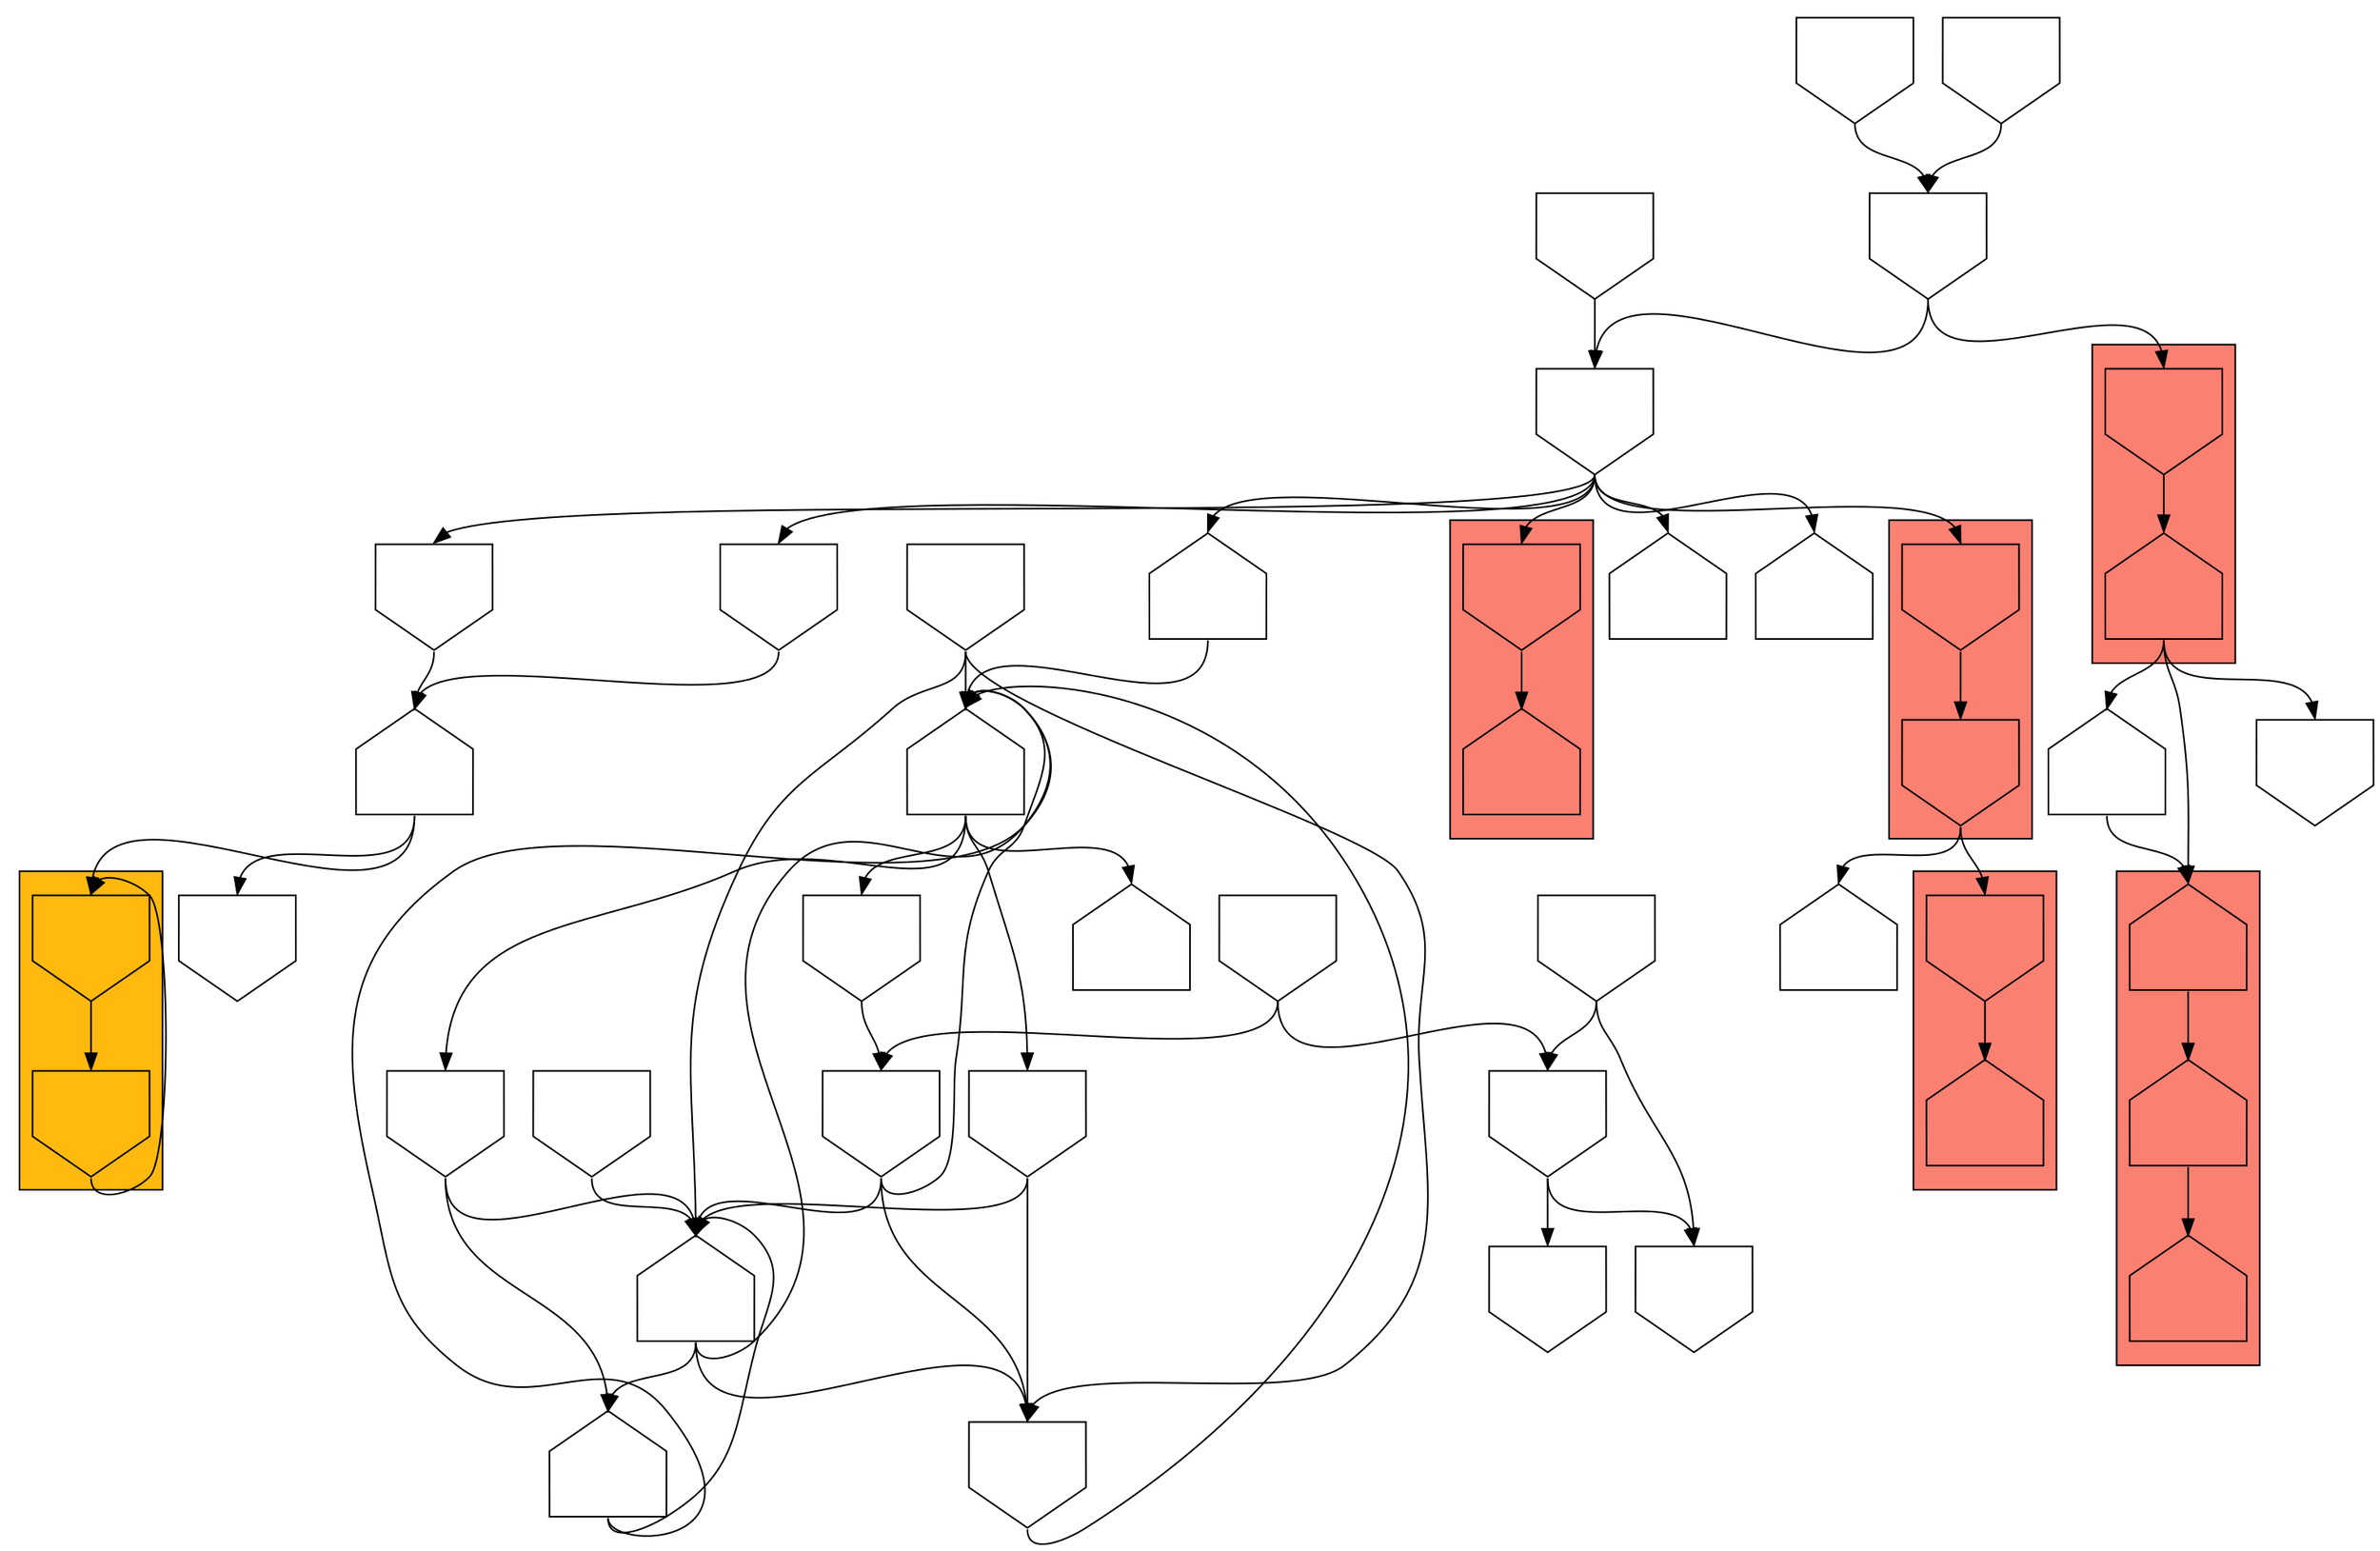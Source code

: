 digraph asm {
	edge [headport=n,tailport=s];
subgraph cluster_C16346_18527_19038 {
	16346 [label="",height=1,width=1,shape=house];
	18527 [label="",height=1,width=1,shape=house];
	19038 [label="",height=1,width=1,shape=house];
	style=filled;
	fillcolor=salmon;
}
subgraph cluster_C18115_15800 {
	18115 [label="",height=1,width=1,shape=invhouse];
	15800 [label="",height=1,width=1,shape=house];
	style=filled;
	fillcolor=salmon;
}
subgraph cluster_Y1016_20825 {
	1016 [label="",height=1,width=1,shape=invhouse];
	20825 [label="",height=1,width=1,shape=invhouse];
	style=filled;
	fillcolor=darkgoldenrod1;
}
subgraph cluster_C8591_17737 {
	8591 [label="",height=1,width=1,shape=invhouse];
	17737 [label="",height=1,width=1,shape=house];
	style=filled;
	fillcolor=salmon;
}
subgraph cluster_C20392_1668 {
	20392 [label="",height=1,width=1,shape=invhouse];
	1668 [label="",height=1,width=1,shape=invhouse];
	style=filled;
	fillcolor=salmon;
}
subgraph cluster_C8649_5145 {
	8649 [label="",height=1,width=1,shape=invhouse];
	5145 [label="",height=1,width=1,shape=house];
	style=filled;
	fillcolor=salmon;
}
	16131 [label="",height=1,width=1,shape=house];
	17258 [label="",height=1,width=1,shape=invhouse];
	815 [label="",height=1,width=1,shape=invhouse];
	4856 [label="",height=1,width=1,shape=invhouse];
	2056 [label="",height=1,width=1,shape=house];
	3971 [label="",height=1,width=1,shape=invhouse];
	2723 [label="",height=1,width=1,shape=house];
	14476 [label="",height=1,width=1,shape=invhouse];
	20617 [label="",height=1,width=1,shape=invhouse];
	6337 [label="",height=1,width=1,shape=house];
	9410 [label="",height=1,width=1,shape=house];
	3392 [label="",height=1,width=1,shape=house];
	2974 [label="",height=1,width=1,shape=house];
	4108 [label="",height=1,width=1,shape=invhouse];
	15796 [label="",height=1,width=1,shape=invhouse];
	1484 [label="",height=1,width=1,shape=invhouse];
	17054 [label="",height=1,width=1,shape=house];
	19806 [label="",height=1,width=1,shape=house];
	4523 [label="",height=1,width=1,shape=invhouse];
	2882 [label="",height=1,width=1,shape=invhouse];
	7801 [label="",height=1,width=1,shape=invhouse];
	21576 [label="",height=1,width=1,shape=invhouse];
	8134 [label="",height=1,width=1,shape=invhouse];
	1570 [label="",height=1,width=1,shape=invhouse];
	10574 [label="",height=1,width=1,shape=invhouse];
	15626 [label="",height=1,width=1,shape=invhouse];
	20026 [label="",height=1,width=1,shape=invhouse];
	12307 [label="",height=1,width=1,shape=house];
	18560 [label="",height=1,width=1,shape=invhouse];
	12862 [label="",height=1,width=1,shape=invhouse];
	15782 [label="",height=1,width=1,shape=invhouse];
	16346 -> 18527
	18527 -> 19038
	15800 -> 16131
	15800 -> 16346
	15800 -> 17258
	16131 -> 16346
	18115 -> 15800
	815 -> 4856
	815 -> 18115
	4856 -> 2056
	4856 -> 3971
	4856 -> 6337
	4856 -> 8591
	4856 -> 9410
	4856 -> 20392
	4856 -> 20617
	3971 -> 2723
	2723 -> 1016
	2723 -> 14476
	1016 -> 20825
	20825 -> 1016
	20617 -> 2723
	8591 -> 17737
	9410 -> 3392
	3392 -> 2974
	3392 -> 4108
	3392 -> 4523
	3392 -> 7801
	4108 -> 15796
	4108 -> 17054
	15796 -> 3392
	1484 -> 3392
	1484 -> 15796
	1484 -> 17054
	17054 -> 3392
	17054 -> 15796
	17054 -> 19806
	19806 -> 3392
	19806 -> 17054
	4523 -> 17054
	4523 -> 19806
	2882 -> 3392
	2882 -> 15796
	2882 -> 17054
	7801 -> 2882
	21576 -> 2882
	21576 -> 8134
	8134 -> 1570
	8134 -> 15626
	10574 -> 1570
	10574 -> 8134
	20026 -> 17054
	20392 -> 1668
	1668 -> 8649
	1668 -> 12307
	8649 -> 5145
	18560 -> 4856
	12862 -> 815
	15782 -> 815
}